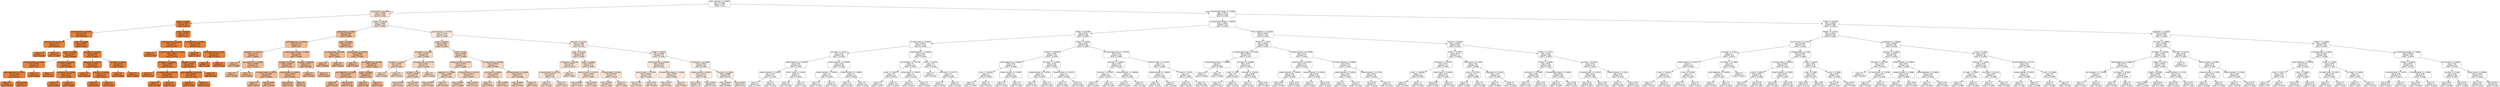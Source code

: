 digraph Tree {
node [shape=box, style="filled, rounded", color="black", fontname=helvetica] ;
edge [fontname=helvetica] ;
0 [label="matrix_workload <= -0.88933\nmae = 0.25186\nsamples = 1575\nvalue = -0.254", fillcolor="#e5813900"] ;
1 [label="cache-misses <= 0.13078\nmae = 1.48363\nsamples = 156\nvalue = 1.31829", fillcolor="#e5813939"] ;
0 -> 1 [labeldistance=2.5, labelangle=45, headlabel="True"] ;
2 [label="cycles <= 0.42071\nmae = 0.02726\nsamples = 24\nvalue = 6.69734", fillcolor="#e58139fd"] ;
1 -> 2 ;
3 [label="context-switches <= 0.10765\nmae = 0.01495\nsamples = 14\nvalue = 6.68489", fillcolor="#e58139fd"] ;
2 -> 3 ;
4 [label="branch-misses <= -0.71247\nmae = 0.00115\nsamples = 2\nvalue = 6.63151", fillcolor="#e58139fb"] ;
3 -> 4 ;
5 [label="mae = 0.0\nsamples = 1\nvalue = 6.63265", fillcolor="#e58139fb"] ;
4 -> 5 ;
6 [label="mae = 0.0\nsamples = 1\nvalue = 6.63036", fillcolor="#e58139fb"] ;
4 -> 6 ;
7 [label="cycles <= 0.41555\nmae = 0.00843\nsamples = 12\nvalue = 6.6859", fillcolor="#e58139fd"] ;
3 -> 7 ;
8 [label="cycles <= 0.41389\nmae = 0.00522\nsamples = 7\nvalue = 6.67859", fillcolor="#e58139fd"] ;
7 -> 8 ;
9 [label="context-switches <= 0.11965\nmae = 0.00221\nsamples = 4\nvalue = 6.674", fillcolor="#e58139fc"] ;
8 -> 9 ;
10 [label="cache-references <= 2.04573\nmae = 0.00113\nsamples = 3\nvalue = 6.67317", fillcolor="#e58139fc"] ;
9 -> 10 ;
11 [label="mae = 0.0\nsamples = 1\nvalue = 6.67143", fillcolor="#e58139fc"] ;
10 -> 11 ;
12 [label="mae = 0.00083\nsamples = 2\nvalue = 6.674", fillcolor="#e58139fc"] ;
10 -> 12 ;
13 [label="mae = 0.0\nsamples = 1\nvalue = 6.67859", fillcolor="#e58139fd"] ;
9 -> 13 ;
14 [label="instructions <= 0.10023\nmae = 0.00067\nsamples = 3\nvalue = 6.68558", fillcolor="#e58139fd"] ;
8 -> 14 ;
15 [label="mae = 0.0\nsamples = 1\nvalue = 6.6842", fillcolor="#e58139fd"] ;
14 -> 15 ;
16 [label="minor-faults <= -0.34089\nmae = 0.00032\nsamples = 2\nvalue = 6.6859", fillcolor="#e58139fd"] ;
14 -> 16 ;
17 [label="mae = 0.0\nsamples = 1\nvalue = 6.68622", fillcolor="#e58139fd"] ;
16 -> 17 ;
18 [label="mae = 0.0\nsamples = 1\nvalue = 6.68558", fillcolor="#e58139fd"] ;
16 -> 18 ;
19 [label="LLC-stores <= -0.21259\nmae = 0.00209\nsamples = 5\nvalue = 6.69522", fillcolor="#e58139fd"] ;
7 -> 19 ;
20 [label="page-faults <= -0.37033\nmae = 0.00058\nsamples = 3\nvalue = 6.69504", fillcolor="#e58139fd"] ;
19 -> 20 ;
21 [label="mae = 0.0\nsamples = 1\nvalue = 6.69348", fillcolor="#e58139fd"] ;
20 -> 21 ;
22 [label="branches <= 0.23542\nmae = 9e-05\nsamples = 2\nvalue = 6.69513", fillcolor="#e58139fd"] ;
20 -> 22 ;
23 [label="mae = 0.0\nsamples = 1\nvalue = 6.69522", fillcolor="#e58139fd"] ;
22 -> 23 ;
24 [label="mae = 0.0\nsamples = 1\nvalue = 6.69504", fillcolor="#e58139fd"] ;
22 -> 24 ;
25 [label="LLC-loads <= 2.31442\nmae = 5e-05\nsamples = 2\nvalue = 6.6995", fillcolor="#e58139fd"] ;
19 -> 25 ;
26 [label="mae = 0.0\nsamples = 1\nvalue = 6.69954", fillcolor="#e58139fd"] ;
25 -> 26 ;
27 [label="mae = 0.0\nsamples = 1\nvalue = 6.69945", fillcolor="#e58139fd"] ;
25 -> 27 ;
28 [label="cycles <= 0.42573\nmae = 0.00406\nsamples = 10\nvalue = 6.734", fillcolor="#e58139ff"] ;
2 -> 28 ;
29 [label="LLC-load-misses <= 0.23164\nmae = 0.00161\nsamples = 7\nvalue = 6.73262", fillcolor="#e58139ff"] ;
28 -> 29 ;
30 [label="mae = 0.0\nsamples = 1\nvalue = 6.72793", fillcolor="#e58139fe"] ;
29 -> 30 ;
31 [label="L1-dcache-load-misses <= -0.18273\nmae = 0.0011\nsamples = 6\nvalue = 6.73312", fillcolor="#e58139ff"] ;
29 -> 31 ;
32 [label="minor-faults <= -0.39813\nmae = 0.00049\nsamples = 3\nvalue = 6.73234", fillcolor="#e58139fe"] ;
31 -> 32 ;
33 [label="mae = 0.0\nsamples = 1\nvalue = 6.73115", fillcolor="#e58139fe"] ;
32 -> 33 ;
34 [label="LLC-load-misses <= 0.23206\nmae = 0.00014\nsamples = 2\nvalue = 6.73248", fillcolor="#e58139ff"] ;
32 -> 34 ;
35 [label="mae = 0.0\nsamples = 1\nvalue = 6.73262", fillcolor="#e58139ff"] ;
34 -> 35 ;
36 [label="mae = 0.0\nsamples = 1\nvalue = 6.73234", fillcolor="#e58139fe"] ;
34 -> 36 ;
37 [label="branches <= 0.235\nmae = 0.00037\nsamples = 3\nvalue = 6.73436", fillcolor="#e58139ff"] ;
31 -> 37 ;
38 [label="cache-references <= 2.05273\nmae = 0.00018\nsamples = 2\nvalue = 6.73455", fillcolor="#e58139ff"] ;
37 -> 38 ;
39 [label="mae = 0.0\nsamples = 1\nvalue = 6.73436", fillcolor="#e58139ff"] ;
38 -> 39 ;
40 [label="mae = 0.0\nsamples = 1\nvalue = 6.73473", fillcolor="#e58139ff"] ;
38 -> 40 ;
41 [label="mae = 0.0\nsamples = 1\nvalue = 6.73363", fillcolor="#e58139ff"] ;
37 -> 41 ;
42 [label="L1-dcache-loads <= 0.58977\nmae = 0.00165\nsamples = 3\nvalue = 6.7419", fillcolor="#e58139ff"] ;
28 -> 42 ;
43 [label="mae = 0.0\nsamples = 1\nvalue = 6.74612", fillcolor="#e58139ff"] ;
42 -> 43 ;
44 [label="context-switches <= 0.12202\nmae = 0.00037\nsamples = 2\nvalue = 6.74153", fillcolor="#e58139ff"] ;
42 -> 44 ;
45 [label="mae = 0.0\nsamples = 1\nvalue = 6.7419", fillcolor="#e58139ff"] ;
44 -> 45 ;
46 [label="mae = 0.0\nsamples = 1\nvalue = 6.74116", fillcolor="#e58139ff"] ;
44 -> 46 ;
47 [label="Thread <= -0.82798\nmae = 0.74613\nsamples = 132\nvalue = 0.95832", fillcolor="#e581392c"] ;
1 -> 47 ;
48 [label="cache-misses <= 0.1405\nmae = 0.04329\nsamples = 19\nvalue = 3.66343", fillcolor="#e581398f"] ;
47 -> 48 ;
49 [label="cache-references <= 2.05168\nmae = 0.01713\nsamples = 11\nvalue = 3.64", fillcolor="#e581398e"] ;
48 -> 49 ;
50 [label="page-faults <= -0.25125\nmae = 0.01041\nsamples = 3\nvalue = 3.60656", fillcolor="#e581398d"] ;
49 -> 50 ;
51 [label="mae = 0.0\nsamples = 1\nvalue = 3.58864", fillcolor="#e581398c"] ;
50 -> 51 ;
52 [label="cpu-migrations <= -0.56863\nmae = 0.00666\nsamples = 2\nvalue = 3.61322", fillcolor="#e581398d"] ;
50 -> 52 ;
53 [label="mae = 0.0\nsamples = 1\nvalue = 3.61988", fillcolor="#e581398d"] ;
52 -> 53 ;
54 [label="mae = 0.0\nsamples = 1\nvalue = 3.60656", fillcolor="#e581398d"] ;
52 -> 54 ;
55 [label="L1-dcache-load-misses <= -0.18186\nmae = 0.01037\nsamples = 8\nvalue = 3.64056", fillcolor="#e581398e"] ;
49 -> 55 ;
56 [label="LLC-loads <= 2.31269\nmae = 0.00364\nsamples = 6\nvalue = 3.64014", fillcolor="#e581398e"] ;
55 -> 56 ;
57 [label="L1-dcache-stores <= 0.91137\nmae = 0.00049\nsamples = 3\nvalue = 3.64083", fillcolor="#e581398e"] ;
56 -> 57 ;
58 [label="mae = 0.0\nsamples = 1\nvalue = 3.64175", fillcolor="#e581398e"] ;
57 -> 58 ;
59 [label="mae = 0.00028\nsamples = 2\nvalue = 3.64056", fillcolor="#e581398e"] ;
57 -> 59 ;
60 [label="branch-misses <= -0.69315\nmae = 0.00325\nsamples = 3\nvalue = 3.63073", fillcolor="#e581398e"] ;
56 -> 60 ;
61 [label="mae = 0.00023\nsamples = 2\nvalue = 3.6305", fillcolor="#e581398e"] ;
60 -> 61 ;
62 [label="mae = 0.0\nsamples = 1\nvalue = 3.64", fillcolor="#e581398e"] ;
60 -> 62 ;
63 [label="branches <= 0.24329\nmae = 0.0074\nsamples = 2\nvalue = 3.67083", fillcolor="#e581398f"] ;
55 -> 63 ;
64 [label="mae = 0.0\nsamples = 1\nvalue = 3.67823", fillcolor="#e581398f"] ;
63 -> 64 ;
65 [label="mae = 0.0\nsamples = 1\nvalue = 3.66343", fillcolor="#e581398f"] ;
63 -> 65 ;
66 [label="cycles <= 0.39987\nmae = 0.01579\nsamples = 8\nvalue = 3.72784", fillcolor="#e5813991"] ;
48 -> 66 ;
67 [label="LLC-load-misses <= 0.2366\nmae = 0.0017\nsamples = 2\nvalue = 3.69233", fillcolor="#e5813990"] ;
66 -> 67 ;
68 [label="mae = 0.0\nsamples = 1\nvalue = 3.69063", fillcolor="#e5813990"] ;
67 -> 68 ;
69 [label="mae = 0.0\nsamples = 1\nvalue = 3.69403", fillcolor="#e5813990"] ;
67 -> 69 ;
70 [label="branch-misses <= -0.70333\nmae = 0.00867\nsamples = 6\nvalue = 3.73285", fillcolor="#e5813991"] ;
66 -> 70 ;
71 [label="mae = 0.0\nsamples = 1\nvalue = 3.75063", fillcolor="#e5813992"] ;
70 -> 71 ;
72 [label="cpu-migrations <= -0.17095\nmae = 0.00617\nsamples = 5\nvalue = 3.72949", fillcolor="#e5813991"] ;
70 -> 72 ;
73 [label="cpu-migrations <= -0.28625\nmae = 0.00395\nsamples = 3\nvalue = 3.72619", fillcolor="#e5813991"] ;
72 -> 73 ;
74 [label="mae = 0.0\nsamples = 1\nvalue = 3.71764", fillcolor="#e5813991"] ;
73 -> 74 ;
75 [label="mae = 0.00165\nsamples = 2\nvalue = 3.72784", fillcolor="#e5813991"] ;
73 -> 75 ;
76 [label="cycles <= 0.40292\nmae = 0.00115\nsamples = 2\nvalue = 3.73735", fillcolor="#e5813991"] ;
72 -> 76 ;
77 [label="mae = 0.0\nsamples = 1\nvalue = 3.7385", fillcolor="#e5813991"] ;
76 -> 77 ;
78 [label="mae = 0.0\nsamples = 1\nvalue = 3.7362", fillcolor="#e5813991"] ;
76 -> 78 ;
79 [label="branch-misses <= -0.37703\nmae = 0.41421\nsamples = 113\nvalue = 0.94366", fillcolor="#e581392c"] ;
47 -> 79 ;
80 [label="cycles <= 0.50717\nmae = 0.00932\nsamples = 23\nvalue = 2.03692", fillcolor="#e5813953"] ;
79 -> 80 ;
81 [label="instructions <= 0.10363\nmae = 0.00407\nsamples = 9\nvalue = 2.02562", fillcolor="#e5813953"] ;
80 -> 81 ;
82 [label="LLC-loads <= 2.31245\nmae = 0.00041\nsamples = 2\nvalue = 2.01583", fillcolor="#e5813953"] ;
81 -> 82 ;
83 [label="mae = 0.0\nsamples = 1\nvalue = 2.01625", fillcolor="#e5813953"] ;
82 -> 83 ;
84 [label="mae = 0.0\nsamples = 1\nvalue = 2.01542", fillcolor="#e5813953"] ;
82 -> 84 ;
85 [label="LLC-load-misses <= 0.23746\nmae = 0.0024\nsamples = 7\nvalue = 2.02589", fillcolor="#e5813953"] ;
81 -> 85 ;
86 [label="LLC-loads <= 2.315\nmae = 0.00096\nsamples = 6\nvalue = 2.02575", fillcolor="#e5813953"] ;
85 -> 86 ;
87 [label="mae = 0.00048\nsamples = 4\nvalue = 2.02631", fillcolor="#e5813953"] ;
86 -> 87 ;
88 [label="mae = 0.00028\nsamples = 2\nvalue = 2.02396", fillcolor="#e5813953"] ;
86 -> 88 ;
89 [label="mae = 0.0\nsamples = 1\nvalue = 2.03692", fillcolor="#e5813953"] ;
85 -> 89 ;
90 [label="cycles <= 0.515\nmae = 0.00589\nsamples = 14\nvalue = 2.04096", fillcolor="#e5813954"] ;
80 -> 90 ;
91 [label="context-switches <= 0.51237\nmae = 0.00259\nsamples = 7\nvalue = 2.03866", fillcolor="#e5813954"] ;
90 -> 91 ;
92 [label="page-faults <= 0.28098\nmae = 0.00083\nsamples = 3\nvalue = 2.03425", fillcolor="#e5813953"] ;
91 -> 92 ;
93 [label="mae = 0.00028\nsamples = 2\nvalue = 2.03398", fillcolor="#e5813953"] ;
92 -> 93 ;
94 [label="mae = 0.0\nsamples = 1\nvalue = 2.03618", fillcolor="#e5813953"] ;
92 -> 94 ;
95 [label="L1-dcache-stores <= 0.91222\nmae = 0.00124\nsamples = 4\nvalue = 2.04027", fillcolor="#e5813954"] ;
91 -> 95 ;
96 [label="mae = 0.00032\nsamples = 2\nvalue = 2.03898", fillcolor="#e5813954"] ;
95 -> 96 ;
97 [label="mae = 0.00023\nsamples = 2\nvalue = 2.04147", fillcolor="#e5813954"] ;
95 -> 97 ;
98 [label="LLC-load-misses <= 0.23683\nmae = 0.00539\nsamples = 7\nvalue = 2.04932", fillcolor="#e5813954"] ;
90 -> 98 ;
99 [label="minor-faults <= 0.30041\nmae = 0.00333\nsamples = 4\nvalue = 2.05176", fillcolor="#e5813954"] ;
98 -> 99 ;
100 [label="mae = 0.0\nsamples = 1\nvalue = 2.06182", fillcolor="#e5813954"] ;
99 -> 100 ;
101 [label="mae = 0.00095\nsamples = 3\nvalue = 2.05134", fillcolor="#e5813954"] ;
99 -> 101 ;
102 [label="LLC-store-misses <= -0.38035\nmae = 0.00257\nsamples = 3\nvalue = 2.04068", fillcolor="#e5813954"] ;
98 -> 102 ;
103 [label="mae = 0.00055\nsamples = 2\nvalue = 2.04013", fillcolor="#e5813954"] ;
102 -> 103 ;
104 [label="mae = 0.0\nsamples = 1\nvalue = 2.0473", fillcolor="#e5813954"] ;
102 -> 104 ;
105 [label="branches <= 0.27741\nmae = 0.23498\nsamples = 90\nvalue = 0.73763", fillcolor="#e5813924"] ;
79 -> 105 ;
106 [label="cycles <= 0.51418\nmae = 0.01132\nsamples = 19\nvalue = 1.32091", fillcolor="#e5813939"] ;
105 -> 106 ;
107 [label="minor-faults <= 0.12168\nmae = 0.00337\nsamples = 3\nvalue = 1.29078", fillcolor="#e5813938"] ;
106 -> 107 ;
108 [label="L1-dcache-stores <= 0.91141\nmae = 0.00078\nsamples = 2\nvalue = 1.29", fillcolor="#e5813938"] ;
107 -> 108 ;
109 [label="mae = 0.0\nsamples = 1\nvalue = 1.28921", fillcolor="#e5813938"] ;
108 -> 109 ;
110 [label="mae = 0.0\nsamples = 1\nvalue = 1.29078", fillcolor="#e5813938"] ;
108 -> 110 ;
111 [label="mae = 0.0\nsamples = 1\nvalue = 1.29932", fillcolor="#e5813939"] ;
107 -> 111 ;
112 [label="cycles <= 0.53843\nmae = 0.00777\nsamples = 16\nvalue = 1.32592", fillcolor="#e581393a"] ;
106 -> 112 ;
113 [label="branch-misses <= -0.22775\nmae = 0.00533\nsamples = 13\nvalue = 1.32091", fillcolor="#e5813939"] ;
112 -> 113 ;
114 [label="mae = 0.00386\nsamples = 8\nvalue = 1.31829", fillcolor="#e5813939"] ;
113 -> 114 ;
115 [label="mae = 0.00327\nsamples = 5\nvalue = 1.32937", fillcolor="#e581393a"] ;
113 -> 115 ;
116 [label="L1-dcache-loads <= 0.5921\nmae = 0.00309\nsamples = 3\nvalue = 1.34149", fillcolor="#e581393a"] ;
112 -> 116 ;
117 [label="mae = 0.00216\nsamples = 2\nvalue = 1.33933", fillcolor="#e581393a"] ;
116 -> 117 ;
118 [label="mae = 0.0\nsamples = 1\nvalue = 1.34645", fillcolor="#e581393a"] ;
116 -> 118 ;
119 [label="Thread <= 0.75271\nmae = 0.13948\nsamples = 71\nvalue = 0.72435", fillcolor="#e5813924"] ;
105 -> 119 ;
120 [label="context-switches <= 0.58675\nmae = 0.00878\nsamples = 25\nvalue = 0.94734", fillcolor="#e581392c"] ;
119 -> 120 ;
121 [label="branch-misses <= -0.01393\nmae = 0.00646\nsamples = 19\nvalue = 0.94265", fillcolor="#e581392c"] ;
120 -> 121 ;
122 [label="mae = 0.0017\nsamples = 4\nvalue = 0.92924", fillcolor="#e581392b"] ;
121 -> 122 ;
123 [label="mae = 0.0047\nsamples = 15\nvalue = 0.94458", fillcolor="#e581392c"] ;
121 -> 123 ;
124 [label="L1-dcache-load-misses <= -0.18282\nmae = 0.0019\nsamples = 6\nvalue = 0.96011", fillcolor="#e581392c"] ;
120 -> 124 ;
125 [label="mae = 0.00127\nsamples = 5\nvalue = 0.96011", fillcolor="#e581392c"] ;
124 -> 125 ;
126 [label="mae = 0.0\nsamples = 1\nvalue = 0.96516", fillcolor="#e581392c"] ;
124 -> 126 ;
127 [label="instructions <= 0.10983\nmae = 0.08267\nsamples = 46\nvalue = 0.57004", fillcolor="#e581391e"] ;
119 -> 127 ;
128 [label="context-switches <= 0.62331\nmae = 0.00772\nsamples = 22\nvalue = 0.7238", fillcolor="#e5813924"] ;
127 -> 128 ;
129 [label="mae = 0.00671\nsamples = 16\nvalue = 0.721", fillcolor="#e5813924"] ;
128 -> 129 ;
130 [label="mae = 0.00312\nsamples = 6\nvalue = 0.73276", fillcolor="#e5813924"] ;
128 -> 130 ;
131 [label="branches <= 0.31064\nmae = 0.00865\nsamples = 24\nvalue = 0.55277", fillcolor="#e581391d"] ;
127 -> 131 ;
132 [label="mae = 0.00435\nsamples = 9\nvalue = 0.55851", fillcolor="#e581391e"] ;
131 -> 132 ;
133 [label="mae = 0.00813\nsamples = 15\nvalue = 0.5473", fillcolor="#e581391d"] ;
131 -> 133 ;
134 [label="L1-dcache-load-misses <= -0.40828\nmae = 0.00118\nsamples = 1419\nvalue = -0.25412", fillcolor="#e5813900"] ;
0 -> 134 [labeldistance=2.5, labelangle=-45, headlabel="False"] ;
135 [label="L1-dcache-load-misses <= -0.89293\nmae = 0.00027\nsamples = 921\nvalue = -0.25432", fillcolor="#e5813900"] ;
134 -> 135 ;
136 [label="Thread <= -0.82798\nmae = 9e-05\nsamples = 484\nvalue = -0.25451", fillcolor="#e5813900"] ;
135 -> 136 ;
137 [label="LLC-load-misses <= -0.64623\nmae = 0.00011\nsamples = 129\nvalue = -0.25429", fillcolor="#e5813900"] ;
136 -> 137 ;
138 [label="LLC-stores <= -0.8518\nmae = 2e-05\nsamples = 66\nvalue = -0.25436", fillcolor="#e5813900"] ;
137 -> 138 ;
139 [label="context-switches <= -0.9188\nmae = 1e-05\nsamples = 18\nvalue = -0.25431", fillcolor="#e5813900"] ;
138 -> 139 ;
140 [label="context-switches <= -0.92321\nmae = 1e-05\nsamples = 11\nvalue = -0.25432", fillcolor="#e5813900"] ;
139 -> 140 ;
141 [label="mae = 0.0\nsamples = 5\nvalue = -0.25432", fillcolor="#e5813900"] ;
140 -> 141 ;
142 [label="mae = 0.0\nsamples = 6\nvalue = -0.25431", fillcolor="#e5813900"] ;
140 -> 142 ;
143 [label="branch-misses <= -0.9042\nmae = 0.0\nsamples = 7\nvalue = -0.25429", fillcolor="#e5813900"] ;
139 -> 143 ;
144 [label="mae = 0.0\nsamples = 6\nvalue = -0.25429", fillcolor="#e5813900"] ;
143 -> 144 ;
145 [label="mae = 0.0\nsamples = 1\nvalue = -0.2543", fillcolor="#e5813900"] ;
143 -> 145 ;
146 [label="context-switches <= -0.93929\nmae = 1e-05\nsamples = 48\nvalue = -0.25436", fillcolor="#e5813900"] ;
138 -> 146 ;
147 [label="context-switches <= -0.94155\nmae = 0.0\nsamples = 11\nvalue = -0.25438", fillcolor="#e5813900"] ;
146 -> 147 ;
148 [label="mae = 0.0\nsamples = 6\nvalue = -0.25438", fillcolor="#e5813900"] ;
147 -> 148 ;
149 [label="mae = 0.0\nsamples = 5\nvalue = -0.25437", fillcolor="#e5813900"] ;
147 -> 149 ;
150 [label="context-switches <= -0.93653\nmae = 0.0\nsamples = 37\nvalue = -0.25436", fillcolor="#e5813900"] ;
146 -> 150 ;
151 [label="mae = 0.0\nsamples = 18\nvalue = -0.25436", fillcolor="#e5813900"] ;
150 -> 151 ;
152 [label="mae = 0.0\nsamples = 19\nvalue = -0.25436", fillcolor="#e5813900"] ;
150 -> 152 ;
153 [label="context-switches <= -0.93676\nmae = 3e-05\nsamples = 63\nvalue = -0.25416", fillcolor="#e5813900"] ;
137 -> 153 ;
154 [label="cpu-migrations <= -0.61748\nmae = 0.0\nsamples = 46\nvalue = -0.25416", fillcolor="#e5813900"] ;
153 -> 154 ;
155 [label="cycles <= -0.96173\nmae = 0.0\nsamples = 35\nvalue = -0.25416", fillcolor="#e5813900"] ;
154 -> 155 ;
156 [label="mae = 0.0\nsamples = 12\nvalue = -0.25417", fillcolor="#e5813900"] ;
155 -> 156 ;
157 [label="mae = 0.0\nsamples = 23\nvalue = -0.25416", fillcolor="#e5813900"] ;
155 -> 157 ;
158 [label="cache-misses <= -0.62034\nmae = 0.0\nsamples = 11\nvalue = -0.25416", fillcolor="#e5813900"] ;
154 -> 158 ;
159 [label="mae = 0.0\nsamples = 8\nvalue = -0.25416", fillcolor="#e5813900"] ;
158 -> 159 ;
160 [label="mae = 0.0\nsamples = 3\nvalue = -0.25416", fillcolor="#e5813900"] ;
158 -> 160 ;
161 [label="cycles <= -0.93781\nmae = 0.0\nsamples = 17\nvalue = -0.25405", fillcolor="#e5813900"] ;
153 -> 161 ;
162 [label="mae = 0.0\nsamples = 7\nvalue = -0.25405", fillcolor="#e5813900"] ;
161 -> 162 ;
163 [label="instructions <= -0.87717\nmae = 0.0\nsamples = 10\nvalue = -0.25405", fillcolor="#e5813900"] ;
161 -> 163 ;
164 [label="mae = 0.0\nsamples = 1\nvalue = -0.25405", fillcolor="#e5813900"] ;
163 -> 164 ;
165 [label="mae = 0.0\nsamples = 9\nvalue = -0.25405", fillcolor="#e5813900"] ;
163 -> 165 ;
166 [label="Thread <= 0.22581\nmae = 2e-05\nsamples = 355\nvalue = -0.25453", fillcolor="#e5813900"] ;
136 -> 166 ;
167 [label="Thread <= -0.30108\nmae = 2e-05\nsamples = 136\nvalue = -0.25449", fillcolor="#e5813900"] ;
166 -> 167 ;
168 [label="cache-references <= -0.80862\nmae = 1e-05\nsamples = 67\nvalue = -0.25448", fillcolor="#e5813900"] ;
167 -> 168 ;
169 [label="cycles <= -0.93038\nmae = 0.0\nsamples = 21\nvalue = -0.25444", fillcolor="#e5813900"] ;
168 -> 169 ;
170 [label="mae = 0.0\nsamples = 16\nvalue = -0.25444", fillcolor="#e5813900"] ;
169 -> 170 ;
171 [label="mae = 0.0\nsamples = 5\nvalue = -0.25444", fillcolor="#e5813900"] ;
169 -> 171 ;
172 [label="context-switches <= -0.92997\nmae = 0.0\nsamples = 46\nvalue = -0.25448", fillcolor="#e5813900"] ;
168 -> 172 ;
173 [label="mae = 0.0\nsamples = 27\nvalue = -0.25448", fillcolor="#e5813900"] ;
172 -> 173 ;
174 [label="mae = 0.0\nsamples = 19\nvalue = -0.25447", fillcolor="#e5813900"] ;
172 -> 174 ;
175 [label="LLC-stores <= -0.84953\nmae = 1e-05\nsamples = 69\nvalue = -0.25451", fillcolor="#e5813900"] ;
167 -> 175 ;
176 [label="context-switches <= -0.87428\nmae = 0.0\nsamples = 25\nvalue = -0.25449", fillcolor="#e5813900"] ;
175 -> 176 ;
177 [label="mae = 0.0\nsamples = 6\nvalue = -0.2545", fillcolor="#e5813900"] ;
176 -> 177 ;
178 [label="mae = 0.0\nsamples = 19\nvalue = -0.25449", fillcolor="#e5813900"] ;
176 -> 178 ;
179 [label="context-switches <= -0.92375\nmae = 0.0\nsamples = 44\nvalue = -0.25451", fillcolor="#e5813900"] ;
175 -> 179 ;
180 [label="mae = 0.0\nsamples = 28\nvalue = -0.25452", fillcolor="#e5813900"] ;
179 -> 180 ;
181 [label="mae = 0.0\nsamples = 16\nvalue = -0.25451", fillcolor="#e5813900"] ;
179 -> 181 ;
182 [label="L1-dcache-load-misses <= -0.92974\nmae = 1e-05\nsamples = 219\nvalue = -0.25454", fillcolor="#e5813900"] ;
166 -> 182 ;
183 [label="branches <= -0.95927\nmae = 1e-05\nsamples = 72\nvalue = -0.25454", fillcolor="#e5813900"] ;
182 -> 183 ;
184 [label="branches <= -0.97091\nmae = 0.0\nsamples = 50\nvalue = -0.25454", fillcolor="#e5813900"] ;
183 -> 184 ;
185 [label="mae = 0.0\nsamples = 27\nvalue = -0.25454", fillcolor="#e5813900"] ;
184 -> 185 ;
186 [label="mae = 0.0\nsamples = 23\nvalue = -0.25455", fillcolor="#e5813900"] ;
184 -> 186 ;
187 [label="context-switches <= -0.89648\nmae = 0.0\nsamples = 22\nvalue = -0.25455", fillcolor="#e5813900"] ;
183 -> 187 ;
188 [label="mae = 0.0\nsamples = 17\nvalue = -0.25455", fillcolor="#e5813900"] ;
187 -> 188 ;
189 [label="mae = 0.0\nsamples = 5\nvalue = -0.25455", fillcolor="#e5813900"] ;
187 -> 189 ;
190 [label="cache-misses <= -0.61675\nmae = 0.0\nsamples = 147\nvalue = -0.25453", fillcolor="#e5813900"] ;
182 -> 190 ;
191 [label="context-switches <= -0.88401\nmae = 0.0\nsamples = 23\nvalue = -0.25452", fillcolor="#e5813900"] ;
190 -> 191 ;
192 [label="mae = 0.0\nsamples = 16\nvalue = -0.25452", fillcolor="#e5813900"] ;
191 -> 192 ;
193 [label="mae = 0.0\nsamples = 7\nvalue = -0.25452", fillcolor="#e5813900"] ;
191 -> 193 ;
194 [label="Thread <= 1.27961\nmae = 0.0\nsamples = 124\nvalue = -0.25453", fillcolor="#e5813900"] ;
190 -> 194 ;
195 [label="mae = 0.0\nsamples = 76\nvalue = -0.25453", fillcolor="#e5813900"] ;
194 -> 195 ;
196 [label="mae = 0.0\nsamples = 48\nvalue = -0.25454", fillcolor="#e5813900"] ;
194 -> 196 ;
197 [label="cpu-migrations <= -0.60234\nmae = 0.00032\nsamples = 437\nvalue = -0.25418", fillcolor="#e5813900"] ;
135 -> 197 ;
198 [label="Thread <= -1.22315\nmae = 0.00037\nsamples = 100\nvalue = -0.25327", fillcolor="#e5813900"] ;
197 -> 198 ;
199 [label="L1-dcache-load-misses <= -0.72502\nmae = 0.00011\nsamples = 43\nvalue = -0.25272", fillcolor="#e5813900"] ;
198 -> 199 ;
200 [label="L1-dcache-load-misses <= -0.89284\nmae = 0.0\nsamples = 2\nvalue = -0.25405", fillcolor="#e5813900"] ;
199 -> 200 ;
201 [label="mae = 0.0\nsamples = 1\nvalue = -0.25405", fillcolor="#e5813900"] ;
200 -> 201 ;
202 [label="mae = 0.0\nsamples = 1\nvalue = -0.25405", fillcolor="#e5813900"] ;
200 -> 202 ;
203 [label="LLC-loads <= -0.63906\nmae = 5e-05\nsamples = 41\nvalue = -0.25272", fillcolor="#e5813900"] ;
199 -> 203 ;
204 [label="cycles <= -0.657\nmae = 0.0\nsamples = 21\nvalue = -0.25272", fillcolor="#e5813900"] ;
203 -> 204 ;
205 [label="mae = 0.0\nsamples = 6\nvalue = -0.25273", fillcolor="#e5813900"] ;
204 -> 205 ;
206 [label="mae = 0.0\nsamples = 15\nvalue = -0.25272", fillcolor="#e5813900"] ;
204 -> 206 ;
207 [label="branches <= -0.43184\nmae = 3e-05\nsamples = 20\nvalue = -0.25264", fillcolor="#e5813900"] ;
203 -> 207 ;
208 [label="mae = 0.0\nsamples = 1\nvalue = -0.25225", fillcolor="#e5813900"] ;
207 -> 208 ;
209 [label="mae = 1e-05\nsamples = 19\nvalue = -0.25264", fillcolor="#e5813900"] ;
207 -> 209 ;
210 [label="context-switches <= -0.62068\nmae = 7e-05\nsamples = 57\nvalue = -0.25351", fillcolor="#e5813900"] ;
198 -> 210 ;
211 [label="branch-misses <= 0.24607\nmae = 2e-05\nsamples = 44\nvalue = -0.25351", fillcolor="#e5813900"] ;
210 -> 211 ;
212 [label="context-switches <= -0.66539\nmae = 1e-05\nsamples = 29\nvalue = -0.25352", fillcolor="#e5813900"] ;
211 -> 212 ;
213 [label="mae = 1e-05\nsamples = 3\nvalue = -0.25356", fillcolor="#e5813900"] ;
212 -> 213 ;
214 [label="mae = 1e-05\nsamples = 26\nvalue = -0.25352", fillcolor="#e5813900"] ;
212 -> 214 ;
215 [label="context-switches <= -0.66106\nmae = 1e-05\nsamples = 15\nvalue = -0.25348", fillcolor="#e5813900"] ;
211 -> 215 ;
216 [label="mae = 0.0\nsamples = 1\nvalue = -0.25354", fillcolor="#e5813900"] ;
215 -> 216 ;
217 [label="mae = 1e-05\nsamples = 14\nvalue = -0.25348", fillcolor="#e5813900"] ;
215 -> 217 ;
218 [label="context-switches <= -0.58629\nmae = 3e-05\nsamples = 13\nvalue = -0.25325", fillcolor="#e5813900"] ;
210 -> 218 ;
219 [label="context-switches <= -0.60023\nmae = 1e-05\nsamples = 3\nvalue = -0.25335", fillcolor="#e5813900"] ;
218 -> 219 ;
220 [label="mae = 0.0\nsamples = 2\nvalue = -0.25335", fillcolor="#e5813900"] ;
219 -> 220 ;
221 [label="mae = 0.0\nsamples = 1\nvalue = -0.25332", fillcolor="#e5813900"] ;
219 -> 221 ;
222 [label="context-switches <= -0.5706\nmae = 1e-05\nsamples = 10\nvalue = -0.25324", fillcolor="#e5813900"] ;
218 -> 222 ;
223 [label="mae = 1e-05\nsamples = 4\nvalue = -0.25326", fillcolor="#e5813900"] ;
222 -> 223 ;
224 [label="mae = 0.0\nsamples = 6\nvalue = -0.25324", fillcolor="#e5813900"] ;
222 -> 224 ;
225 [label="Thread <= -0.30108\nmae = 0.00011\nsamples = 337\nvalue = -0.25421", fillcolor="#e5813900"] ;
197 -> 225 ;
226 [label="cycles <= -0.57594\nmae = 5e-05\nsamples = 71\nvalue = -0.25396", fillcolor="#e5813900"] ;
225 -> 226 ;
227 [label="instructions <= -0.57041\nmae = 2e-05\nsamples = 41\nvalue = -0.25402", fillcolor="#e5813900"] ;
226 -> 227 ;
228 [label="cycles <= -0.62885\nmae = 0.0\nsamples = 26\nvalue = -0.25403", fillcolor="#e5813900"] ;
227 -> 228 ;
229 [label="mae = 0.0\nsamples = 5\nvalue = -0.25403", fillcolor="#e5813900"] ;
228 -> 229 ;
230 [label="mae = 0.0\nsamples = 21\nvalue = -0.25403", fillcolor="#e5813900"] ;
228 -> 230 ;
231 [label="cache-misses <= -0.40916\nmae = 1e-05\nsamples = 15\nvalue = -0.25397", fillcolor="#e5813900"] ;
227 -> 231 ;
232 [label="mae = 1e-05\nsamples = 9\nvalue = -0.25397", fillcolor="#e5813900"] ;
231 -> 232 ;
233 [label="mae = 0.0\nsamples = 6\nvalue = -0.25396", fillcolor="#e5813900"] ;
231 -> 233 ;
234 [label="cache-misses <= -0.4439\nmae = 1e-05\nsamples = 30\nvalue = -0.25389", fillcolor="#e5813900"] ;
226 -> 234 ;
235 [label="cycles <= -0.52781\nmae = 0.0\nsamples = 24\nvalue = -0.25389", fillcolor="#e5813900"] ;
234 -> 235 ;
236 [label="mae = 0.0\nsamples = 12\nvalue = -0.25389", fillcolor="#e5813900"] ;
235 -> 236 ;
237 [label="mae = 0.0\nsamples = 12\nvalue = -0.25389", fillcolor="#e5813900"] ;
235 -> 237 ;
238 [label="page-faults <= -0.43522\nmae = 1e-05\nsamples = 6\nvalue = -0.25395", fillcolor="#e5813900"] ;
234 -> 238 ;
239 [label="mae = 0.0\nsamples = 1\nvalue = -0.25393", fillcolor="#e5813900"] ;
238 -> 239 ;
240 [label="mae = 0.0\nsamples = 5\nvalue = -0.25395", fillcolor="#e5813900"] ;
238 -> 240 ;
241 [label="Thread <= 0.75271\nmae = 7e-05\nsamples = 266\nvalue = -0.25423", fillcolor="#e5813900"] ;
225 -> 241 ;
242 [label="Thread <= 0.22581\nmae = 5e-05\nsamples = 135\nvalue = -0.2542", fillcolor="#e5813900"] ;
241 -> 242 ;
243 [label="instructions <= -0.57598\nmae = 3e-05\nsamples = 66\nvalue = -0.25412", fillcolor="#e5813900"] ;
242 -> 243 ;
244 [label="mae = 0.0\nsamples = 23\nvalue = -0.2542", fillcolor="#e5813900"] ;
243 -> 244 ;
245 [label="mae = 1e-05\nsamples = 43\nvalue = -0.25411", fillcolor="#e5813900"] ;
243 -> 245 ;
246 [label="L1-dcache-load-misses <= -0.53628\nmae = 3e-05\nsamples = 69\nvalue = -0.25421", fillcolor="#e5813900"] ;
242 -> 246 ;
247 [label="mae = 0.0\nsamples = 21\nvalue = -0.25428", fillcolor="#e5813900"] ;
246 -> 247 ;
248 [label="mae = 1e-05\nsamples = 48\nvalue = -0.25421", fillcolor="#e5813900"] ;
246 -> 248 ;
249 [label="cycles <= -0.37841\nmae = 4e-05\nsamples = 131\nvalue = -0.25431", fillcolor="#e5813900"] ;
241 -> 249 ;
250 [label="L1-dcache-stores <= -0.45214\nmae = 3e-05\nsamples = 88\nvalue = -0.25434", fillcolor="#e5813900"] ;
249 -> 250 ;
251 [label="mae = 1e-05\nsamples = 46\nvalue = -0.25435", fillcolor="#e5813900"] ;
250 -> 251 ;
252 [label="mae = 1e-05\nsamples = 42\nvalue = -0.25431", fillcolor="#e5813900"] ;
250 -> 252 ;
253 [label="context-switches <= -0.4022\nmae = 1e-05\nsamples = 43\nvalue = -0.25423", fillcolor="#e5813900"] ;
249 -> 253 ;
254 [label="mae = 0.0\nsamples = 12\nvalue = -0.25425", fillcolor="#e5813900"] ;
253 -> 254 ;
255 [label="mae = 1e-05\nsamples = 31\nvalue = -0.25423", fillcolor="#e5813900"] ;
253 -> 255 ;
256 [label="Thread <= -0.82798\nmae = 0.00164\nsamples = 498\nvalue = -0.25243", fillcolor="#e5813900"] ;
134 -> 256 ;
257 [label="Thread <= -1.22315\nmae = 0.00222\nsamples = 161\nvalue = -0.24892", fillcolor="#e5813900"] ;
256 -> 257 ;
258 [label="branch-misses <= -0.2375\nmae = 0.00192\nsamples = 92\nvalue = -0.24635", fillcolor="#e5813900"] ;
257 -> 258 ;
259 [label="LLC-stores <= -0.7825\nmae = 0.0\nsamples = 22\nvalue = -0.25224", fillcolor="#e5813900"] ;
258 -> 259 ;
260 [label="context-switches <= -0.63317\nmae = 0.0\nsamples = 19\nvalue = -0.25224", fillcolor="#e5813900"] ;
259 -> 260 ;
261 [label="cycles <= -0.55492\nmae = 0.0\nsamples = 5\nvalue = -0.25224", fillcolor="#e5813900"] ;
260 -> 261 ;
262 [label="mae = 0.0\nsamples = 1\nvalue = -0.25225", fillcolor="#e5813900"] ;
261 -> 262 ;
263 [label="mae = 0.0\nsamples = 4\nvalue = -0.25224", fillcolor="#e5813900"] ;
261 -> 263 ;
264 [label="cycles <= -0.55351\nmae = 0.0\nsamples = 14\nvalue = -0.25224", fillcolor="#e5813900"] ;
260 -> 264 ;
265 [label="mae = 0.0\nsamples = 12\nvalue = -0.25224", fillcolor="#e5813900"] ;
264 -> 265 ;
266 [label="mae = 0.0\nsamples = 2\nvalue = -0.25224", fillcolor="#e5813900"] ;
264 -> 266 ;
267 [label="LLC-stores <= -0.76858\nmae = 0.0\nsamples = 3\nvalue = -0.25223", fillcolor="#e5813900"] ;
259 -> 267 ;
268 [label="cache-references <= -0.69026\nmae = 0.0\nsamples = 2\nvalue = -0.25223", fillcolor="#e5813900"] ;
267 -> 268 ;
269 [label="mae = 0.0\nsamples = 1\nvalue = -0.25223", fillcolor="#e5813900"] ;
268 -> 269 ;
270 [label="mae = 0.0\nsamples = 1\nvalue = -0.25223", fillcolor="#e5813900"] ;
268 -> 270 ;
271 [label="mae = 0.0\nsamples = 1\nvalue = -0.25222", fillcolor="#e5813900"] ;
267 -> 271 ;
272 [label="L1-dcache-stores <= 1.4399\nmae = 0.00067\nsamples = 70\nvalue = -0.24628", fillcolor="#e5813900"] ;
258 -> 272 ;
273 [label="LLC-store-misses <= 0.37818\nmae = 0.00019\nsamples = 47\nvalue = -0.24635", fillcolor="#e5813900"] ;
272 -> 273 ;
274 [label="cycles <= 0.61944\nmae = 2e-05\nsamples = 23\nvalue = -0.24668", fillcolor="#e5813900"] ;
273 -> 274 ;
275 [label="mae = 1e-05\nsamples = 7\nvalue = -0.24672", fillcolor="#e5813900"] ;
274 -> 275 ;
276 [label="mae = 1e-05\nsamples = 16\nvalue = -0.24667", fillcolor="#e5813900"] ;
274 -> 276 ;
277 [label="context-switches <= 0.33633\nmae = 3e-05\nsamples = 24\nvalue = -0.24628", fillcolor="#e5813900"] ;
273 -> 277 ;
278 [label="mae = 1e-05\nsamples = 9\nvalue = -0.24633", fillcolor="#e5813900"] ;
277 -> 278 ;
279 [label="mae = 1e-05\nsamples = 15\nvalue = -0.24627", fillcolor="#e5813900"] ;
277 -> 279 ;
280 [label="cycles <= 1.04643\nmae = 4e-05\nsamples = 23\nvalue = -0.2447", fillcolor="#e5813900"] ;
272 -> 280 ;
281 [label="cycles <= 1.0383\nmae = 2e-05\nsamples = 12\nvalue = -0.24472", fillcolor="#e5813900"] ;
280 -> 281 ;
282 [label="mae = 1e-05\nsamples = 6\nvalue = -0.24474", fillcolor="#e5813900"] ;
281 -> 282 ;
283 [label="mae = 1e-05\nsamples = 6\nvalue = -0.24471", fillcolor="#e5813900"] ;
281 -> 283 ;
284 [label="cycles <= 1.05584\nmae = 3e-05\nsamples = 11\nvalue = -0.24466", fillcolor="#e5813900"] ;
280 -> 284 ;
285 [label="mae = 1e-05\nsamples = 7\nvalue = -0.24467", fillcolor="#e5813900"] ;
284 -> 285 ;
286 [label="mae = 2e-05\nsamples = 4\nvalue = -0.24459", fillcolor="#e5813900"] ;
284 -> 286 ;
287 [label="instructions <= 1.58908\nmae = 0.00058\nsamples = 69\nvalue = -0.25003", fillcolor="#e5813900"] ;
257 -> 287 ;
288 [label="branches <= -0.03639\nmae = 0.00035\nsamples = 49\nvalue = -0.25004", fillcolor="#e5813900"] ;
287 -> 288 ;
289 [label="branches <= -0.54728\nmae = 1e-05\nsamples = 5\nvalue = -0.25324", fillcolor="#e5813900"] ;
288 -> 289 ;
290 [label="mae = 0.0\nsamples = 1\nvalue = -0.25329", fillcolor="#e5813900"] ;
289 -> 290 ;
291 [label="LLC-store-misses <= -0.46769\nmae = 1e-05\nsamples = 4\nvalue = -0.25323", fillcolor="#e5813900"] ;
289 -> 291 ;
292 [label="mae = 0.0\nsamples = 1\nvalue = -0.25324", fillcolor="#e5813900"] ;
291 -> 292 ;
293 [label="mae = 0.0\nsamples = 3\nvalue = -0.25323", fillcolor="#e5813900"] ;
291 -> 293 ;
294 [label="context-switches <= 0.49922\nmae = 3e-05\nsamples = 44\nvalue = -0.25004", fillcolor="#e5813900"] ;
288 -> 294 ;
295 [label="context-switches <= 0.43698\nmae = 2e-05\nsamples = 21\nvalue = -0.25006", fillcolor="#e5813900"] ;
294 -> 295 ;
296 [label="mae = 0.0\nsamples = 1\nvalue = -0.25025", fillcolor="#e5813900"] ;
295 -> 296 ;
297 [label="mae = 2e-05\nsamples = 20\nvalue = -0.25006", fillcolor="#e5813900"] ;
295 -> 297 ;
298 [label="cache-references <= -0.06005\nmae = 1e-05\nsamples = 23\nvalue = -0.25003", fillcolor="#e5813900"] ;
294 -> 298 ;
299 [label="mae = 0.0\nsamples = 7\nvalue = -0.25004", fillcolor="#e5813900"] ;
298 -> 299 ;
300 [label="mae = 1e-05\nsamples = 16\nvalue = -0.25002", fillcolor="#e5813900"] ;
298 -> 300 ;
301 [label="cycles <= 1.0468\nmae = 2e-05\nsamples = 20\nvalue = -0.24891", fillcolor="#e5813900"] ;
287 -> 301 ;
302 [label="branches <= 1.10792\nmae = 1e-05\nsamples = 12\nvalue = -0.24892", fillcolor="#e5813900"] ;
301 -> 302 ;
303 [label="LLC-loads <= 0.09201\nmae = 0.0\nsamples = 8\nvalue = -0.24892", fillcolor="#e5813900"] ;
302 -> 303 ;
304 [label="mae = 0.0\nsamples = 6\nvalue = -0.24892", fillcolor="#e5813900"] ;
303 -> 304 ;
305 [label="mae = 0.0\nsamples = 2\nvalue = -0.24891", fillcolor="#e5813900"] ;
303 -> 305 ;
306 [label="instructions <= 2.21514\nmae = 1e-05\nsamples = 4\nvalue = -0.24893", fillcolor="#e5813900"] ;
302 -> 306 ;
307 [label="mae = 0.0\nsamples = 1\nvalue = -0.24895", fillcolor="#e5813900"] ;
306 -> 307 ;
308 [label="mae = 0.0\nsamples = 3\nvalue = -0.24893", fillcolor="#e5813900"] ;
306 -> 308 ;
309 [label="cache-references <= 0.2771\nmae = 1e-05\nsamples = 8\nvalue = -0.24889", fillcolor="#e5813900"] ;
301 -> 309 ;
310 [label="context-switches <= 0.85227\nmae = 0.0\nsamples = 6\nvalue = -0.24889", fillcolor="#e5813900"] ;
309 -> 310 ;
311 [label="mae = 0.0\nsamples = 2\nvalue = -0.2489", fillcolor="#e5813900"] ;
310 -> 311 ;
312 [label="mae = 0.0\nsamples = 4\nvalue = -0.24889", fillcolor="#e5813900"] ;
310 -> 312 ;
313 [label="cycles <= 1.05861\nmae = 0.0\nsamples = 2\nvalue = -0.24887", fillcolor="#e5813900"] ;
309 -> 313 ;
314 [label="mae = 0.0\nsamples = 1\nvalue = -0.24887", fillcolor="#e5813900"] ;
313 -> 314 ;
315 [label="mae = 0.0\nsamples = 1\nvalue = -0.24887", fillcolor="#e5813900"] ;
313 -> 315 ;
316 [label="page-faults <= 1.00355\nmae = 0.00048\nsamples = 337\nvalue = -0.25268", fillcolor="#e5813900"] ;
256 -> 316 ;
317 [label="LLC-stores <= 1.90992\nmae = 0.00026\nsamples = 150\nvalue = -0.25326", fillcolor="#e5813900"] ;
316 -> 317 ;
318 [label="LLC-loads <= -0.35438\nmae = 0.0002\nsamples = 130\nvalue = -0.25329", fillcolor="#e5813900"] ;
317 -> 318 ;
319 [label="cache-references <= -0.63893\nmae = 5e-05\nsamples = 9\nvalue = -0.25429", fillcolor="#e5813900"] ;
318 -> 319 ;
320 [label="cpu-migrations <= -0.32338\nmae = 0.0\nsamples = 2\nvalue = -0.25411", fillcolor="#e5813900"] ;
319 -> 320 ;
321 [label="mae = 0.0\nsamples = 1\nvalue = -0.25411", fillcolor="#e5813900"] ;
320 -> 321 ;
322 [label="mae = 0.0\nsamples = 1\nvalue = -0.25411", fillcolor="#e5813900"] ;
320 -> 322 ;
323 [label="LLC-stores <= -0.7683\nmae = 1e-05\nsamples = 7\nvalue = -0.25429", fillcolor="#e5813900"] ;
319 -> 323 ;
324 [label="mae = 0.0\nsamples = 6\nvalue = -0.25429", fillcolor="#e5813900"] ;
323 -> 324 ;
325 [label="mae = 0.0\nsamples = 1\nvalue = -0.25421", fillcolor="#e5813900"] ;
323 -> 325 ;
326 [label="Thread <= 0.75271\nmae = 0.00015\nsamples = 121\nvalue = -0.25327", fillcolor="#e5813900"] ;
318 -> 326 ;
327 [label="Thread <= 0.22581\nmae = 0.00013\nsamples = 31\nvalue = -0.25298", fillcolor="#e5813900"] ;
326 -> 327 ;
328 [label="mae = 0.00013\nsamples = 4\nvalue = -0.25248", fillcolor="#e5813900"] ;
327 -> 328 ;
329 [label="mae = 6e-05\nsamples = 27\nvalue = -0.25298", fillcolor="#e5813900"] ;
327 -> 329 ;
330 [label="context-switches <= 1.47351\nmae = 7e-05\nsamples = 90\nvalue = -0.25336", fillcolor="#e5813900"] ;
326 -> 330 ;
331 [label="mae = 3e-05\nsamples = 43\nvalue = -0.25324", fillcolor="#e5813900"] ;
330 -> 331 ;
332 [label="mae = 2e-05\nsamples = 47\nvalue = -0.2534", fillcolor="#e5813900"] ;
330 -> 332 ;
333 [label="branches <= 2.26176\nmae = 3e-05\nsamples = 20\nvalue = -0.25267", fillcolor="#e5813900"] ;
317 -> 333 ;
334 [label="mae = 0.0\nsamples = 1\nvalue = -0.25237", fillcolor="#e5813900"] ;
333 -> 334 ;
335 [label="branch-misses <= 2.78947\nmae = 2e-05\nsamples = 19\nvalue = -0.25267", fillcolor="#e5813900"] ;
333 -> 335 ;
336 [label="context-switches <= 3.2352\nmae = 1e-05\nsamples = 10\nvalue = -0.25268", fillcolor="#e5813900"] ;
335 -> 336 ;
337 [label="mae = 0.0\nsamples = 5\nvalue = -0.25268", fillcolor="#e5813900"] ;
336 -> 337 ;
338 [label="mae = 0.0\nsamples = 5\nvalue = -0.25268", fillcolor="#e5813900"] ;
336 -> 338 ;
339 [label="context-switches <= 3.31081\nmae = 1e-05\nsamples = 9\nvalue = -0.25265", fillcolor="#e5813900"] ;
335 -> 339 ;
340 [label="mae = 0.0\nsamples = 4\nvalue = -0.25266", fillcolor="#e5813900"] ;
339 -> 340 ;
341 [label="mae = 1e-05\nsamples = 5\nvalue = -0.25265", fillcolor="#e5813900"] ;
339 -> 341 ;
342 [label="Thread <= -0.30108\nmae = 0.00031\nsamples = 187\nvalue = -0.25244", fillcolor="#e5813900"] ;
316 -> 342 ;
343 [label="L1-dcache-loads <= 1.50034\nmae = 0.00014\nsamples = 62\nvalue = -0.25188", fillcolor="#e5813900"] ;
342 -> 343 ;
344 [label="cache-references <= 0.30746\nmae = 6e-05\nsamples = 41\nvalue = -0.25193", fillcolor="#e5813900"] ;
343 -> 344 ;
345 [label="cycles <= 0.83774\nmae = 1e-05\nsamples = 20\nvalue = -0.252", fillcolor="#e5813900"] ;
344 -> 345 ;
346 [label="mae = 0.0\nsamples = 13\nvalue = -0.252", fillcolor="#e5813900"] ;
345 -> 346 ;
347 [label="mae = 0.0\nsamples = 7\nvalue = -0.25199", fillcolor="#e5813900"] ;
345 -> 347 ;
348 [label="cycles <= 0.88612\nmae = 2e-05\nsamples = 21\nvalue = -0.25188", fillcolor="#e5813900"] ;
344 -> 348 ;
349 [label="mae = 1e-05\nsamples = 6\nvalue = -0.25191", fillcolor="#e5813900"] ;
348 -> 349 ;
350 [label="mae = 1e-05\nsamples = 15\nvalue = -0.25187", fillcolor="#e5813900"] ;
348 -> 350 ;
351 [label="cycles <= 1.13269\nmae = 1e-05\nsamples = 21\nvalue = -0.2516", fillcolor="#e5813900"] ;
343 -> 351 ;
352 [label="LLC-load-misses <= 0.25277\nmae = 1e-05\nsamples = 6\nvalue = -0.25161", fillcolor="#e5813900"] ;
351 -> 352 ;
353 [label="mae = 0.0\nsamples = 4\nvalue = -0.25161", fillcolor="#e5813900"] ;
352 -> 353 ;
354 [label="mae = 0.0\nsamples = 2\nvalue = -0.2516", fillcolor="#e5813900"] ;
352 -> 354 ;
355 [label="LLC-loads <= 0.19928\nmae = 0.0\nsamples = 15\nvalue = -0.2516", fillcolor="#e5813900"] ;
351 -> 355 ;
356 [label="mae = 0.0\nsamples = 13\nvalue = -0.2516", fillcolor="#e5813900"] ;
355 -> 356 ;
357 [label="mae = 0.0\nsamples = 2\nvalue = -0.25159", fillcolor="#e5813900"] ;
355 -> 357 ;
358 [label="L1-dcache-load-misses <= 1.63069\nmae = 0.00014\nsamples = 125\nvalue = -0.25249", fillcolor="#e5813900"] ;
342 -> 358 ;
359 [label="Thread <= 0.22581\nmae = 9e-05\nsamples = 34\nvalue = -0.25275", fillcolor="#e5813900"] ;
358 -> 359 ;
360 [label="L1-dcache-stores <= 1.45378\nmae = 2e-05\nsamples = 25\nvalue = -0.25274", fillcolor="#e5813900"] ;
359 -> 360 ;
361 [label="mae = 1e-05\nsamples = 24\nvalue = -0.25275", fillcolor="#e5813900"] ;
360 -> 361 ;
362 [label="mae = 0.0\nsamples = 1\nvalue = -0.2525", fillcolor="#e5813900"] ;
360 -> 362 ;
363 [label="L1-dcache-stores <= 1.45955\nmae = 4e-05\nsamples = 9\nvalue = -0.25307", fillcolor="#e5813900"] ;
359 -> 363 ;
364 [label="mae = 1e-05\nsamples = 6\nvalue = -0.25308", fillcolor="#e5813900"] ;
363 -> 364 ;
365 [label="mae = 0.0\nsamples = 3\nvalue = -0.25298", fillcolor="#e5813900"] ;
363 -> 365 ;
366 [label="instructions <= 0.99497\nmae = 7e-05\nsamples = 91\nvalue = -0.25246", fillcolor="#e5813900"] ;
358 -> 366 ;
367 [label="branches <= 2.2398\nmae = 4e-05\nsamples = 69\nvalue = -0.25245", fillcolor="#e5813900"] ;
366 -> 367 ;
368 [label="mae = 3e-05\nsamples = 21\nvalue = -0.25238", fillcolor="#e5813900"] ;
367 -> 368 ;
369 [label="mae = 3e-05\nsamples = 48\nvalue = -0.25246", fillcolor="#e5813900"] ;
367 -> 369 ;
370 [label="cache-misses <= 0.56596\nmae = 0.00011\nsamples = 22\nvalue = -0.25251", fillcolor="#e5813900"] ;
366 -> 370 ;
371 [label="mae = 1e-05\nsamples = 14\nvalue = -0.25251", fillcolor="#e5813900"] ;
370 -> 371 ;
372 [label="mae = 0.00017\nsamples = 8\nvalue = -0.25283", fillcolor="#e5813900"] ;
370 -> 372 ;
}